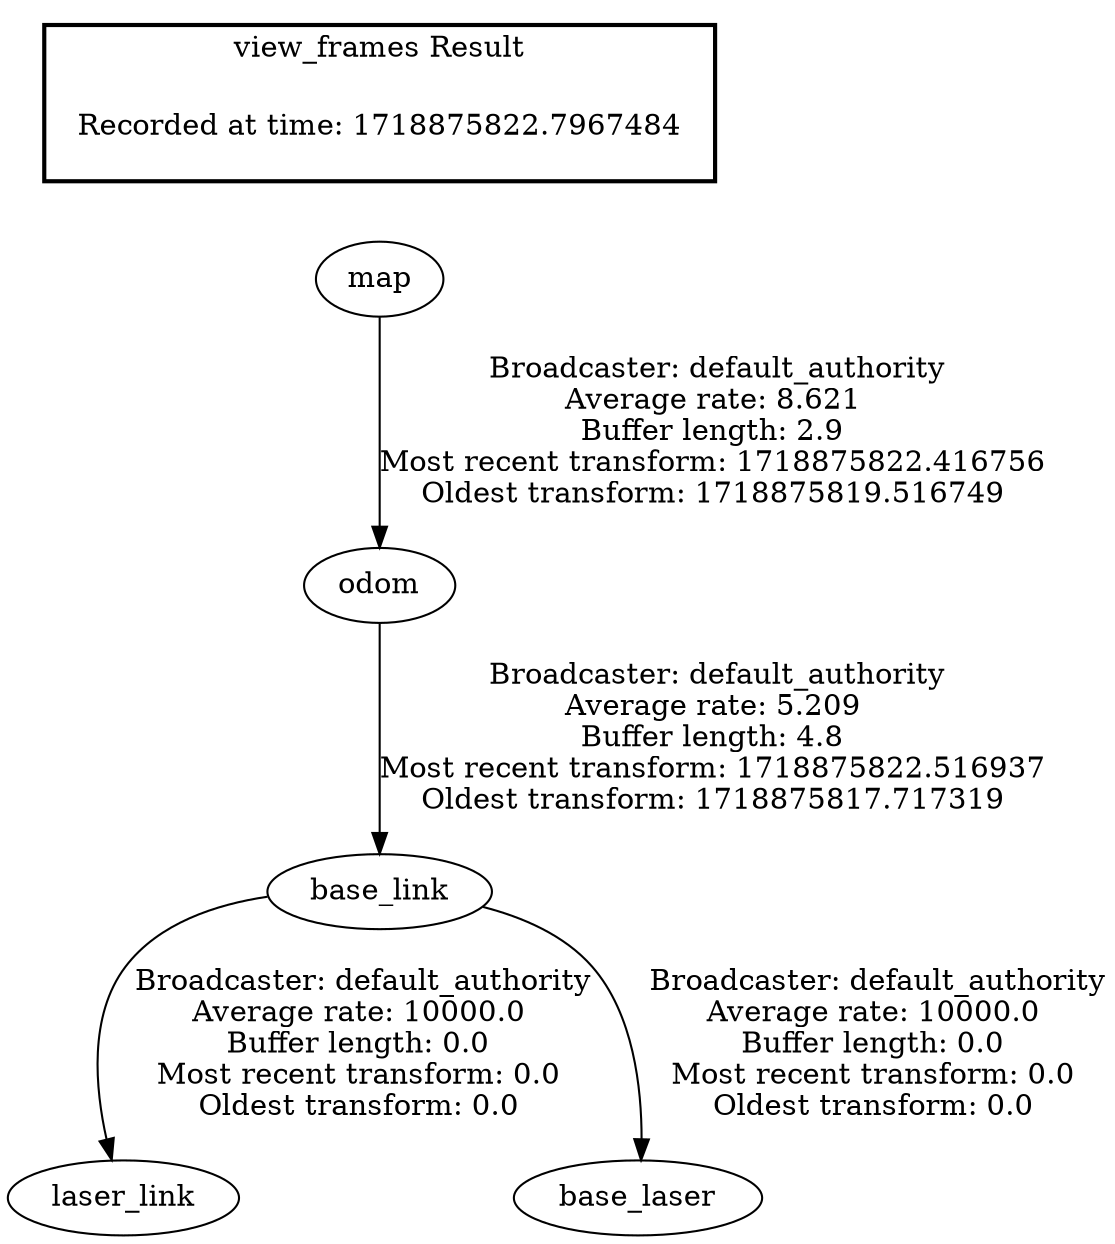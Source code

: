 digraph G {
"base_link" -> "laser_link"[label=" Broadcaster: default_authority\nAverage rate: 10000.0\nBuffer length: 0.0\nMost recent transform: 0.0\nOldest transform: 0.0\n"];
"odom" -> "base_link"[label=" Broadcaster: default_authority\nAverage rate: 5.209\nBuffer length: 4.8\nMost recent transform: 1718875822.516937\nOldest transform: 1718875817.717319\n"];
"base_link" -> "base_laser"[label=" Broadcaster: default_authority\nAverage rate: 10000.0\nBuffer length: 0.0\nMost recent transform: 0.0\nOldest transform: 0.0\n"];
"map" -> "odom"[label=" Broadcaster: default_authority\nAverage rate: 8.621\nBuffer length: 2.9\nMost recent transform: 1718875822.416756\nOldest transform: 1718875819.516749\n"];
edge [style=invis];
 subgraph cluster_legend { style=bold; color=black; label ="view_frames Result";
"Recorded at time: 1718875822.7967484"[ shape=plaintext ] ;
}->"map";
}